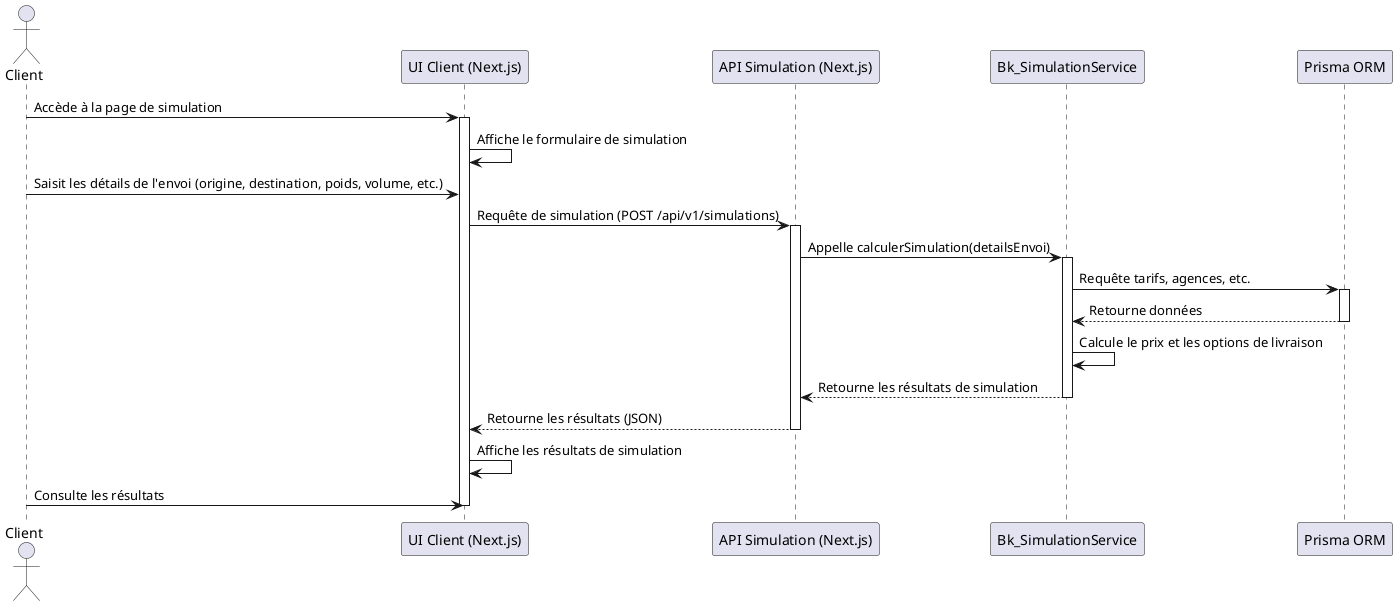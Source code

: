 @startuml
actor Client
participant "UI Client (Next.js)" as UI
participant "API Simulation (Next.js)" as API
participant "Bk_SimulationService" as Service
participant "Prisma ORM" as Prisma

Client -> UI: Accède à la page de simulation
activate UI
UI -> UI: Affiche le formulaire de simulation
Client -> UI: Saisit les détails de l'envoi (origine, destination, poids, volume, etc.)
UI -> API: Requête de simulation (POST /api/v1/simulations)
activate API
API -> Service: Appelle calculerSimulation(detailsEnvoi)
activate Service
Service -> Prisma: Requête tarifs, agences, etc.
activate Prisma
Prisma --> Service: Retourne données
deactivate Prisma
Service -> Service: Calcule le prix et les options de livraison
Service --> API: Retourne les résultats de simulation
deactivate Service
API --> UI: Retourne les résultats (JSON)
deactivate API
UI -> UI: Affiche les résultats de simulation
Client -> UI: Consulte les résultats
deactivate UI
@enduml